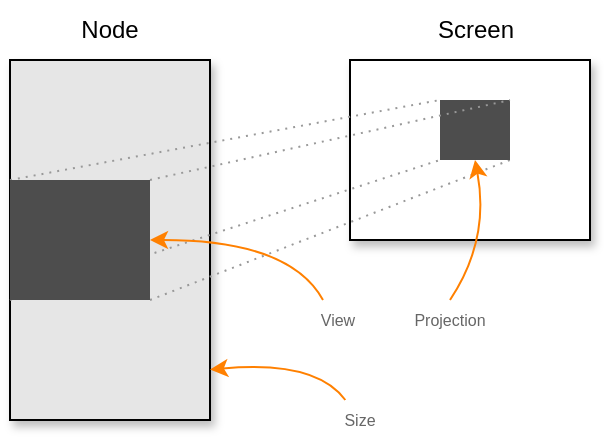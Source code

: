 <mxfile>
    <diagram id="ebITHn3KNDX6BMBLFRoC" name="Page-1">
        <mxGraphModel dx="1057" dy="408" grid="1" gridSize="10" guides="1" tooltips="1" connect="1" arrows="1" fold="1" page="1" pageScale="1" pageWidth="827" pageHeight="1169" background="#ffffff" math="0" shadow="0">
            <root>
                <mxCell id="0"/>
                <mxCell id="1" parent="0"/>
                <mxCell id="2" value="" style="rounded=0;whiteSpace=wrap;html=1;shadow=1;" vertex="1" parent="1">
                    <mxGeometry x="420" y="60" width="120" height="90" as="geometry"/>
                </mxCell>
                <mxCell id="4" value="" style="rounded=0;whiteSpace=wrap;html=1;fillColor=#E6E6E6;shadow=1;points=[[0,0,0,0,0],[0,0.25,0,0,0],[0,0.5,0,0,0],[0,0.75,0,0,0],[0,1,0,0,0],[0.25,0,0,0,0],[0.25,1,0,0,0],[0.5,0,0,0,0],[0.5,1,0,0,0],[0.75,0,0,0,0],[0.75,1,0,0,0],[1,0,0,0,0],[1,0.25,0,0,0],[1,0.5,0,0,0],[1,0.86,0,0,0],[1,1,0,0,0]];" vertex="1" parent="1">
                    <mxGeometry x="250" y="60" width="100" height="180" as="geometry"/>
                </mxCell>
                <mxCell id="11" value="" style="endArrow=none;dashed=1;html=1;dashPattern=1 3;strokeWidth=1;exitX=1;exitY=1;exitDx=0;exitDy=0;entryX=1;entryY=1;entryDx=0;entryDy=0;fillColor=#0050ef;strokeColor=#999999;" edge="1" parent="1" source="5" target="7">
                    <mxGeometry width="50" height="50" relative="1" as="geometry">
                        <mxPoint x="510" y="170" as="sourcePoint"/>
                        <mxPoint x="560" y="120" as="targetPoint"/>
                    </mxGeometry>
                </mxCell>
                <mxCell id="7" value="" style="rounded=0;whiteSpace=wrap;html=1;fillColor=#4D4D4D;strokeColor=none;" vertex="1" parent="1">
                    <mxGeometry x="465" y="80" width="35" height="30" as="geometry"/>
                </mxCell>
                <mxCell id="12" value="" style="endArrow=none;dashed=1;html=1;dashPattern=1 3;strokeWidth=1;exitX=0;exitY=0;exitDx=0;exitDy=0;entryX=0;entryY=0;entryDx=0;entryDy=0;fillColor=#0050ef;strokeColor=#999999;" edge="1" parent="1" source="5" target="7">
                    <mxGeometry width="50" height="50" relative="1" as="geometry">
                        <mxPoint x="510" y="170" as="sourcePoint"/>
                        <mxPoint x="560" y="120" as="targetPoint"/>
                    </mxGeometry>
                </mxCell>
                <mxCell id="13" value="" style="endArrow=none;dashed=1;html=1;dashPattern=1 3;strokeWidth=1;exitX=0;exitY=1;exitDx=0;exitDy=0;entryX=0;entryY=1;entryDx=0;entryDy=0;fillColor=#0050ef;strokeColor=#999999;" edge="1" parent="1" source="5" target="7">
                    <mxGeometry width="50" height="50" relative="1" as="geometry">
                        <mxPoint x="510" y="170" as="sourcePoint"/>
                        <mxPoint x="560" y="120" as="targetPoint"/>
                    </mxGeometry>
                </mxCell>
                <mxCell id="5" value="" style="rounded=0;whiteSpace=wrap;html=1;fillColor=#4D4D4D;strokeColor=none;" vertex="1" parent="1">
                    <mxGeometry x="250" y="120" width="70" height="60" as="geometry"/>
                </mxCell>
                <mxCell id="16" value="Node" style="text;html=1;strokeColor=none;fillColor=none;align=center;verticalAlign=middle;whiteSpace=wrap;rounded=0;fontFamily=Helvetica;fontSize=12;fontColor=#000000;" vertex="1" parent="1">
                    <mxGeometry x="270" y="35" width="60" height="20" as="geometry"/>
                </mxCell>
                <mxCell id="19" value="Screen" style="text;html=1;strokeColor=none;fillColor=none;align=center;verticalAlign=middle;whiteSpace=wrap;rounded=0;fontFamily=Helvetica;fontSize=12;fontColor=#000000;" vertex="1" parent="1">
                    <mxGeometry x="452.5" y="30" width="60" height="30" as="geometry"/>
                </mxCell>
                <mxCell id="23" value="" style="edgeStyle=none;html=1;strokeColor=#FF8000;strokeWidth=1;fontFamily=Helvetica;fontSize=12;fontColor=#000000;curved=1;exitX=0.25;exitY=0;exitDx=0;exitDy=0;" edge="1" parent="1" source="20" target="5">
                    <mxGeometry relative="1" as="geometry">
                        <Array as="points">
                            <mxPoint x="390" y="150"/>
                        </Array>
                    </mxGeometry>
                </mxCell>
                <mxCell id="20" value="View" style="text;html=1;strokeColor=none;fillColor=none;align=center;verticalAlign=middle;whiteSpace=wrap;rounded=0;fontFamily=Helvetica;fontSize=8;fontColor=#666666;" vertex="1" parent="1">
                    <mxGeometry x="399" y="180" width="30" height="20" as="geometry"/>
                </mxCell>
                <mxCell id="24" style="edgeStyle=none;html=1;exitX=0.5;exitY=0;exitDx=0;exitDy=0;entryX=0.5;entryY=1;entryDx=0;entryDy=0;strokeColor=#FF8000;strokeWidth=1;fontFamily=Helvetica;fontSize=12;fontColor=#000000;shadow=0;curved=1;" edge="1" parent="1" target="7">
                    <mxGeometry relative="1" as="geometry">
                        <mxPoint x="470" y="180" as="sourcePoint"/>
                        <Array as="points">
                            <mxPoint x="490" y="150"/>
                        </Array>
                    </mxGeometry>
                </mxCell>
                <mxCell id="21" value="Projection" style="text;html=1;strokeColor=none;fillColor=none;align=center;verticalAlign=middle;whiteSpace=wrap;rounded=0;fontFamily=Helvetica;fontSize=8;fontColor=#666666;" vertex="1" parent="1">
                    <mxGeometry x="440" y="180" width="60" height="20" as="geometry"/>
                </mxCell>
                <mxCell id="10" value="" style="endArrow=none;dashed=1;html=1;dashPattern=1 3;strokeWidth=1;exitX=1;exitY=0;exitDx=0;exitDy=0;entryX=1;entryY=0;entryDx=0;entryDy=0;fillColor=#0050ef;strokeColor=#999999;" edge="1" parent="1" source="5" target="7">
                    <mxGeometry width="50" height="50" relative="1" as="geometry">
                        <mxPoint x="510" y="170" as="sourcePoint"/>
                        <mxPoint x="560" y="120" as="targetPoint"/>
                    </mxGeometry>
                </mxCell>
                <mxCell id="27" style="edgeStyle=none;curved=1;html=1;shadow=0;strokeColor=#FF8000;strokeWidth=1;fontFamily=Helvetica;fontSize=8;fontColor=#666666;fillColor=#fa6800;entryX=1;entryY=0.86;entryDx=0;entryDy=0;entryPerimeter=0;" edge="1" parent="1" source="25" target="4">
                    <mxGeometry relative="1" as="geometry">
                        <mxPoint x="360" y="220" as="targetPoint"/>
                        <Array as="points">
                            <mxPoint x="403" y="210"/>
                        </Array>
                    </mxGeometry>
                </mxCell>
                <mxCell id="25" value="Size" style="text;html=1;strokeColor=none;fillColor=none;align=center;verticalAlign=middle;whiteSpace=wrap;rounded=0;fontFamily=Helvetica;fontSize=8;fontColor=#666666;" vertex="1" parent="1">
                    <mxGeometry x="410" y="230" width="30" height="20" as="geometry"/>
                </mxCell>
            </root>
        </mxGraphModel>
    </diagram>
</mxfile>